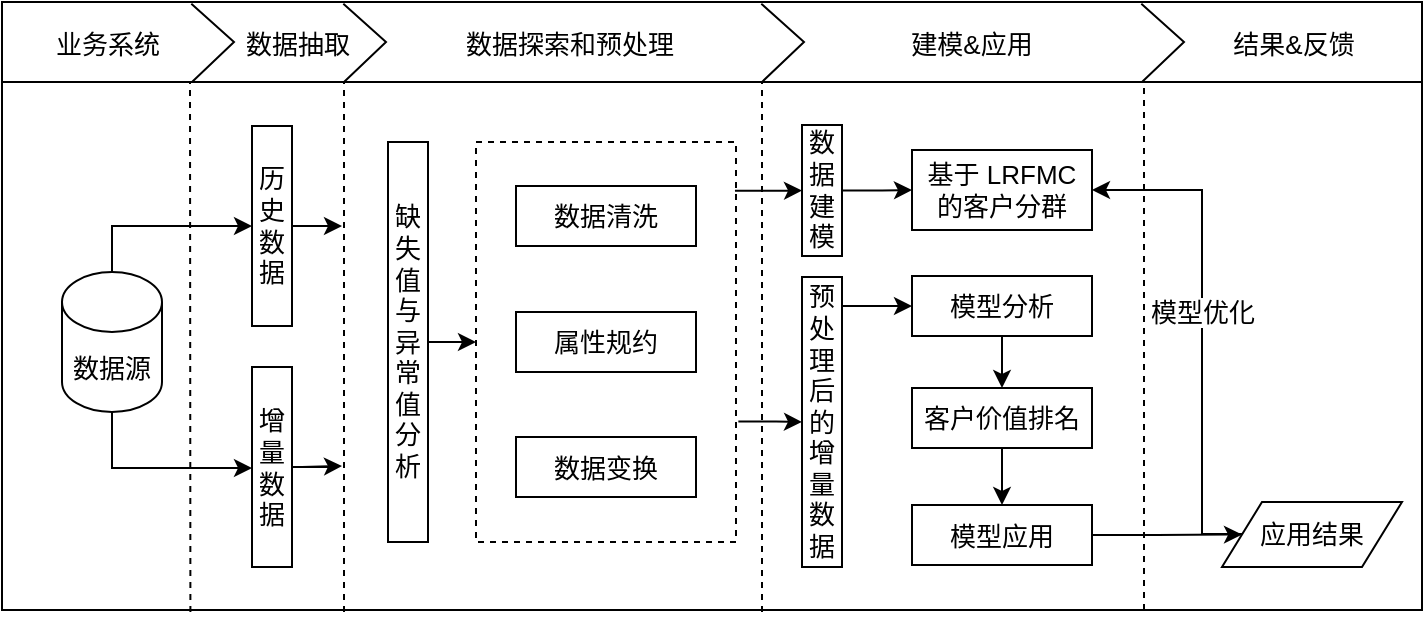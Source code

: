 <mxfile version="14.6.12" type="github">
  <diagram id="ESR1ifjW2FiHFX0X22vL" name="第 1 页">
    <mxGraphModel dx="813" dy="403" grid="1" gridSize="10" guides="1" tooltips="1" connect="1" arrows="1" fold="1" page="1" pageScale="1" pageWidth="1169" pageHeight="827" math="0" shadow="0">
      <root>
        <mxCell id="0" />
        <mxCell id="1" parent="0" />
        <mxCell id="g5aPpiikLJBW9zNcwEnP-1" value="" style="rounded=0;whiteSpace=wrap;html=1;fontSize=14;" parent="1" vertex="1">
          <mxGeometry x="80" y="110" width="710" height="304" as="geometry" />
        </mxCell>
        <mxCell id="2TULRxbm9QzcmqvMRMUv-3" style="edgeStyle=orthogonalEdgeStyle;rounded=0;orthogonalLoop=1;jettySize=auto;html=1;" parent="1" source="g5aPpiikLJBW9zNcwEnP-7" target="g5aPpiikLJBW9zNcwEnP-9" edge="1">
          <mxGeometry relative="1" as="geometry">
            <Array as="points">
              <mxPoint x="135" y="222" />
            </Array>
          </mxGeometry>
        </mxCell>
        <mxCell id="2TULRxbm9QzcmqvMRMUv-24" style="edgeStyle=orthogonalEdgeStyle;rounded=0;orthogonalLoop=1;jettySize=auto;html=1;" parent="1" source="g5aPpiikLJBW9zNcwEnP-7" target="g5aPpiikLJBW9zNcwEnP-11" edge="1">
          <mxGeometry relative="1" as="geometry">
            <Array as="points">
              <mxPoint x="135" y="343" />
            </Array>
          </mxGeometry>
        </mxCell>
        <mxCell id="g5aPpiikLJBW9zNcwEnP-7" value="数据源" style="shape=cylinder3;whiteSpace=wrap;html=1;boundedLbl=1;backgroundOutline=1;size=15;fontSize=13;" parent="1" vertex="1">
          <mxGeometry x="110" y="245" width="50" height="70" as="geometry" />
        </mxCell>
        <mxCell id="2TULRxbm9QzcmqvMRMUv-8" style="edgeStyle=orthogonalEdgeStyle;rounded=0;orthogonalLoop=1;jettySize=auto;html=1;" parent="1" source="g5aPpiikLJBW9zNcwEnP-9" edge="1">
          <mxGeometry relative="1" as="geometry">
            <mxPoint x="250" y="222" as="targetPoint" />
            <Array as="points">
              <mxPoint x="249" y="222" />
              <mxPoint x="249" y="222" />
            </Array>
          </mxGeometry>
        </mxCell>
        <mxCell id="g5aPpiikLJBW9zNcwEnP-9" value="历史数据" style="rounded=0;whiteSpace=wrap;html=1;horizontal=1;fontSize=13;" parent="1" vertex="1">
          <mxGeometry x="205" y="172" width="20" height="100" as="geometry" />
        </mxCell>
        <mxCell id="2TULRxbm9QzcmqvMRMUv-9" style="edgeStyle=orthogonalEdgeStyle;rounded=0;orthogonalLoop=1;jettySize=auto;html=1;" parent="1" source="g5aPpiikLJBW9zNcwEnP-11" edge="1">
          <mxGeometry relative="1" as="geometry">
            <mxPoint x="250" y="342" as="targetPoint" />
          </mxGeometry>
        </mxCell>
        <mxCell id="g5aPpiikLJBW9zNcwEnP-11" value="增量数据" style="rounded=0;whiteSpace=wrap;html=1;fontSize=13;" parent="1" vertex="1">
          <mxGeometry x="205" y="292.5" width="20" height="100" as="geometry" />
        </mxCell>
        <mxCell id="g5aPpiikLJBW9zNcwEnP-16" value="基于 LRFMC 的客户分群" style="rounded=0;whiteSpace=wrap;html=1;fontSize=13;" parent="1" vertex="1">
          <mxGeometry x="535" y="184" width="90" height="40" as="geometry" />
        </mxCell>
        <mxCell id="2TULRxbm9QzcmqvMRMUv-19" style="edgeStyle=orthogonalEdgeStyle;rounded=0;orthogonalLoop=1;jettySize=auto;html=1;" parent="1" source="g5aPpiikLJBW9zNcwEnP-20" target="g5aPpiikLJBW9zNcwEnP-22" edge="1">
          <mxGeometry relative="1" as="geometry" />
        </mxCell>
        <mxCell id="g5aPpiikLJBW9zNcwEnP-20" value="客户价值排名" style="rounded=0;whiteSpace=wrap;html=1;fontSize=13;" parent="1" vertex="1">
          <mxGeometry x="535" y="303" width="90" height="30" as="geometry" />
        </mxCell>
        <mxCell id="g5aPpiikLJBW9zNcwEnP-21" style="edgeStyle=orthogonalEdgeStyle;rounded=0;orthogonalLoop=1;jettySize=auto;html=1;fontSize=13;" parent="1" source="g5aPpiikLJBW9zNcwEnP-22" target="g5aPpiikLJBW9zNcwEnP-24" edge="1">
          <mxGeometry relative="1" as="geometry" />
        </mxCell>
        <mxCell id="g5aPpiikLJBW9zNcwEnP-22" value="模型应用" style="rounded=0;whiteSpace=wrap;html=1;fontSize=13;" parent="1" vertex="1">
          <mxGeometry x="535" y="361.5" width="90" height="30" as="geometry" />
        </mxCell>
        <mxCell id="g5aPpiikLJBW9zNcwEnP-23" style="edgeStyle=orthogonalEdgeStyle;rounded=0;orthogonalLoop=1;jettySize=auto;html=1;entryX=1;entryY=0.5;entryDx=0;entryDy=0;fontSize=13;exitX=0.144;exitY=0.431;exitDx=0;exitDy=0;exitPerimeter=0;" parent="1" edge="1">
          <mxGeometry relative="1" as="geometry">
            <Array as="points">
              <mxPoint x="680" y="376" />
              <mxPoint x="680" y="204" />
            </Array>
            <mxPoint x="702.96" y="376.008" as="sourcePoint" />
            <mxPoint x="625" y="204" as="targetPoint" />
          </mxGeometry>
        </mxCell>
        <mxCell id="g5aPpiikLJBW9zNcwEnP-24" value="应用结果" style="shape=parallelogram;perimeter=parallelogramPerimeter;whiteSpace=wrap;html=1;fixedSize=1;fontSize=13;" parent="1" vertex="1">
          <mxGeometry x="690" y="360" width="90" height="32.5" as="geometry" />
        </mxCell>
        <mxCell id="g5aPpiikLJBW9zNcwEnP-29" value="" style="endArrow=none;dashed=1;html=1;fontSize=13;exitX=0.145;exitY=1.003;exitDx=0;exitDy=0;exitPerimeter=0;" parent="1" edge="1">
          <mxGeometry width="50" height="50" relative="1" as="geometry">
            <mxPoint x="174.2" y="414.96" as="sourcePoint" />
            <mxPoint x="174" y="150" as="targetPoint" />
          </mxGeometry>
        </mxCell>
        <mxCell id="g5aPpiikLJBW9zNcwEnP-30" value="" style="endArrow=none;dashed=1;html=1;fontSize=13;exitX=0.145;exitY=1.003;exitDx=0;exitDy=0;exitPerimeter=0;" parent="1" edge="1">
          <mxGeometry width="50" height="50" relative="1" as="geometry">
            <mxPoint x="251" y="414.96" as="sourcePoint" />
            <mxPoint x="251" y="150" as="targetPoint" />
          </mxGeometry>
        </mxCell>
        <mxCell id="g5aPpiikLJBW9zNcwEnP-31" value="" style="endArrow=none;dashed=1;html=1;fontSize=13;exitX=0.145;exitY=1.003;exitDx=0;exitDy=0;exitPerimeter=0;" parent="1" edge="1">
          <mxGeometry width="50" height="50" relative="1" as="geometry">
            <mxPoint x="460" y="414.96" as="sourcePoint" />
            <mxPoint x="460" y="150" as="targetPoint" />
          </mxGeometry>
        </mxCell>
        <mxCell id="g5aPpiikLJBW9zNcwEnP-32" value="" style="endArrow=none;dashed=1;html=1;fontSize=13;exitX=0.145;exitY=1.003;exitDx=0;exitDy=0;exitPerimeter=0;" parent="1" edge="1">
          <mxGeometry width="50" height="50" relative="1" as="geometry">
            <mxPoint x="651" y="413.96" as="sourcePoint" />
            <mxPoint x="651" y="150" as="targetPoint" />
          </mxGeometry>
        </mxCell>
        <mxCell id="g5aPpiikLJBW9zNcwEnP-34" value="模型优化" style="text;html=1;strokeColor=none;fillColor=none;align=center;verticalAlign=middle;whiteSpace=wrap;rounded=0;fontSize=13;labelBackgroundColor=#ffffff;" parent="1" vertex="1">
          <mxGeometry x="648" y="254.5" width="65" height="20" as="geometry" />
        </mxCell>
        <mxCell id="g5aPpiikLJBW9zNcwEnP-35" value="" style="endArrow=none;html=1;fontSize=13;" parent="1" edge="1">
          <mxGeometry width="50" height="50" relative="1" as="geometry">
            <mxPoint x="80" y="150" as="sourcePoint" />
            <mxPoint x="790" y="150" as="targetPoint" />
          </mxGeometry>
        </mxCell>
        <mxCell id="g5aPpiikLJBW9zNcwEnP-36" value="" style="endArrow=none;html=1;fontSize=13;entryX=0.809;entryY=0.003;entryDx=0;entryDy=0;entryPerimeter=0;rounded=0;" parent="1" edge="1">
          <mxGeometry width="50" height="50" relative="1" as="geometry">
            <mxPoint x="650" y="150" as="sourcePoint" />
            <mxPoint x="649.66" y="110.912" as="targetPoint" />
            <Array as="points">
              <mxPoint x="671" y="130" />
            </Array>
          </mxGeometry>
        </mxCell>
        <mxCell id="g5aPpiikLJBW9zNcwEnP-37" value="" style="endArrow=none;html=1;fontSize=13;entryX=0.809;entryY=0.003;entryDx=0;entryDy=0;entryPerimeter=0;rounded=0;" parent="1" edge="1">
          <mxGeometry width="50" height="50" relative="1" as="geometry">
            <mxPoint x="460" y="150" as="sourcePoint" />
            <mxPoint x="459.66" y="110.912" as="targetPoint" />
            <Array as="points">
              <mxPoint x="481" y="130" />
            </Array>
          </mxGeometry>
        </mxCell>
        <mxCell id="g5aPpiikLJBW9zNcwEnP-38" value="" style="endArrow=none;html=1;fontSize=13;entryX=0.809;entryY=0.003;entryDx=0;entryDy=0;entryPerimeter=0;rounded=0;" parent="1" edge="1">
          <mxGeometry width="50" height="50" relative="1" as="geometry">
            <mxPoint x="251" y="150" as="sourcePoint" />
            <mxPoint x="250.66" y="110.912" as="targetPoint" />
            <Array as="points">
              <mxPoint x="272" y="130" />
            </Array>
          </mxGeometry>
        </mxCell>
        <mxCell id="g5aPpiikLJBW9zNcwEnP-39" value="" style="endArrow=none;html=1;fontSize=13;entryX=0.809;entryY=0.003;entryDx=0;entryDy=0;entryPerimeter=0;rounded=0;" parent="1" edge="1">
          <mxGeometry width="50" height="50" relative="1" as="geometry">
            <mxPoint x="175" y="150" as="sourcePoint" />
            <mxPoint x="174.66" y="110.912" as="targetPoint" />
            <Array as="points">
              <mxPoint x="196" y="130" />
            </Array>
          </mxGeometry>
        </mxCell>
        <mxCell id="g5aPpiikLJBW9zNcwEnP-40" value="结果&amp;amp;反馈" style="text;html=1;strokeColor=none;fillColor=none;align=center;verticalAlign=middle;whiteSpace=wrap;rounded=0;labelBackgroundColor=#ffffff;fontSize=13;" parent="1" vertex="1">
          <mxGeometry x="691" y="121" width="70" height="20" as="geometry" />
        </mxCell>
        <mxCell id="g5aPpiikLJBW9zNcwEnP-41" value="建模&amp;amp;应用" style="text;html=1;strokeColor=none;fillColor=none;align=center;verticalAlign=middle;whiteSpace=wrap;rounded=0;labelBackgroundColor=#ffffff;fontSize=13;" parent="1" vertex="1">
          <mxGeometry x="520" y="121" width="90" height="20" as="geometry" />
        </mxCell>
        <mxCell id="g5aPpiikLJBW9zNcwEnP-42" value="数据探索和预处理" style="text;html=1;strokeColor=none;fillColor=none;align=center;verticalAlign=middle;whiteSpace=wrap;rounded=0;labelBackgroundColor=#ffffff;fontSize=13;" parent="1" vertex="1">
          <mxGeometry x="304" y="121" width="120" height="20" as="geometry" />
        </mxCell>
        <mxCell id="g5aPpiikLJBW9zNcwEnP-43" value="数据抽取" style="text;html=1;strokeColor=none;fillColor=none;align=center;verticalAlign=middle;whiteSpace=wrap;rounded=0;labelBackgroundColor=#ffffff;fontSize=13;" parent="1" vertex="1">
          <mxGeometry x="183" y="121" width="90" height="20" as="geometry" />
        </mxCell>
        <mxCell id="g5aPpiikLJBW9zNcwEnP-44" value="业务系统" style="text;html=1;strokeColor=none;fillColor=none;align=center;verticalAlign=middle;whiteSpace=wrap;rounded=0;labelBackgroundColor=#ffffff;fontSize=13;" parent="1" vertex="1">
          <mxGeometry x="88" y="121" width="90" height="20" as="geometry" />
        </mxCell>
        <mxCell id="2TULRxbm9QzcmqvMRMUv-5" value="" style="group" parent="1" vertex="1" connectable="0">
          <mxGeometry x="317" y="180" width="130" height="200" as="geometry" />
        </mxCell>
        <mxCell id="g5aPpiikLJBW9zNcwEnP-4" value="" style="rounded=0;whiteSpace=wrap;html=1;dashed=1;fontSize=13;" parent="2TULRxbm9QzcmqvMRMUv-5" vertex="1">
          <mxGeometry width="130" height="200" as="geometry" />
        </mxCell>
        <mxCell id="g5aPpiikLJBW9zNcwEnP-12" value="数据清洗" style="rounded=0;whiteSpace=wrap;html=1;fontSize=13;" parent="2TULRxbm9QzcmqvMRMUv-5" vertex="1">
          <mxGeometry x="20" y="22" width="90" height="30" as="geometry" />
        </mxCell>
        <mxCell id="g5aPpiikLJBW9zNcwEnP-13" value="数据变换" style="rounded=0;whiteSpace=wrap;html=1;fontSize=13;" parent="2TULRxbm9QzcmqvMRMUv-5" vertex="1">
          <mxGeometry x="20" y="147.5" width="90" height="30" as="geometry" />
        </mxCell>
        <mxCell id="g5aPpiikLJBW9zNcwEnP-14" value="属性规约" style="rounded=0;whiteSpace=wrap;html=1;fontSize=13;" parent="2TULRxbm9QzcmqvMRMUv-5" vertex="1">
          <mxGeometry x="20" y="85" width="90" height="30" as="geometry" />
        </mxCell>
        <mxCell id="2TULRxbm9QzcmqvMRMUv-7" style="edgeStyle=orthogonalEdgeStyle;rounded=0;orthogonalLoop=1;jettySize=auto;html=1;entryX=0;entryY=0.5;entryDx=0;entryDy=0;" parent="1" source="2TULRxbm9QzcmqvMRMUv-6" target="g5aPpiikLJBW9zNcwEnP-4" edge="1">
          <mxGeometry relative="1" as="geometry" />
        </mxCell>
        <mxCell id="2TULRxbm9QzcmqvMRMUv-6" value="缺失值与异常值分析" style="rounded=0;whiteSpace=wrap;html=1;fontSize=13;" parent="1" vertex="1">
          <mxGeometry x="273" y="180" width="20" height="200" as="geometry" />
        </mxCell>
        <mxCell id="2TULRxbm9QzcmqvMRMUv-20" style="edgeStyle=orthogonalEdgeStyle;rounded=0;orthogonalLoop=1;jettySize=auto;html=1;" parent="1" source="2TULRxbm9QzcmqvMRMUv-10" target="g5aPpiikLJBW9zNcwEnP-16" edge="1">
          <mxGeometry relative="1" as="geometry" />
        </mxCell>
        <mxCell id="2TULRxbm9QzcmqvMRMUv-10" value="数据建模" style="rounded=0;whiteSpace=wrap;html=1;horizontal=1;fontSize=13;" parent="1" vertex="1">
          <mxGeometry x="480" y="171.5" width="20" height="65.5" as="geometry" />
        </mxCell>
        <mxCell id="2TULRxbm9QzcmqvMRMUv-16" style="edgeStyle=orthogonalEdgeStyle;rounded=0;orthogonalLoop=1;jettySize=auto;html=1;" parent="1" source="2TULRxbm9QzcmqvMRMUv-11" target="2TULRxbm9QzcmqvMRMUv-12" edge="1">
          <mxGeometry relative="1" as="geometry">
            <Array as="points">
              <mxPoint x="510" y="262" />
              <mxPoint x="510" y="262" />
            </Array>
          </mxGeometry>
        </mxCell>
        <mxCell id="2TULRxbm9QzcmqvMRMUv-11" value="预处理后的增量数据" style="rounded=0;whiteSpace=wrap;html=1;horizontal=1;fontSize=13;" parent="1" vertex="1">
          <mxGeometry x="480" y="247.5" width="20" height="145" as="geometry" />
        </mxCell>
        <mxCell id="2TULRxbm9QzcmqvMRMUv-18" style="edgeStyle=orthogonalEdgeStyle;rounded=0;orthogonalLoop=1;jettySize=auto;html=1;" parent="1" source="2TULRxbm9QzcmqvMRMUv-12" target="g5aPpiikLJBW9zNcwEnP-20" edge="1">
          <mxGeometry relative="1" as="geometry" />
        </mxCell>
        <mxCell id="2TULRxbm9QzcmqvMRMUv-12" value="模型分析" style="rounded=0;whiteSpace=wrap;html=1;fontSize=13;" parent="1" vertex="1">
          <mxGeometry x="535" y="247" width="90" height="30" as="geometry" />
        </mxCell>
        <mxCell id="2TULRxbm9QzcmqvMRMUv-22" style="edgeStyle=orthogonalEdgeStyle;rounded=0;orthogonalLoop=1;jettySize=auto;html=1;exitX=0.996;exitY=0.122;exitDx=0;exitDy=0;exitPerimeter=0;" parent="1" target="2TULRxbm9QzcmqvMRMUv-10" edge="1" source="g5aPpiikLJBW9zNcwEnP-4">
          <mxGeometry relative="1" as="geometry">
            <mxPoint x="460" y="204" as="sourcePoint" />
            <Array as="points" />
          </mxGeometry>
        </mxCell>
        <mxCell id="2TULRxbm9QzcmqvMRMUv-23" style="edgeStyle=orthogonalEdgeStyle;rounded=0;orthogonalLoop=1;jettySize=auto;html=1;exitX=1.009;exitY=0.699;exitDx=0;exitDy=0;exitPerimeter=0;" parent="1" target="2TULRxbm9QzcmqvMRMUv-11" edge="1" source="g5aPpiikLJBW9zNcwEnP-4">
          <mxGeometry relative="1" as="geometry">
            <mxPoint x="460" y="320" as="sourcePoint" />
            <Array as="points" />
          </mxGeometry>
        </mxCell>
      </root>
    </mxGraphModel>
  </diagram>
</mxfile>
